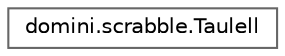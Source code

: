 digraph "Jerarquia Gràfica de la Classe"
{
 // INTERACTIVE_SVG=YES
 // LATEX_PDF_SIZE
  bgcolor="transparent";
  edge [fontname=Helvetica,fontsize=10,labelfontname=Helvetica,labelfontsize=10];
  node [fontname=Helvetica,fontsize=10,shape=box,height=0.2,width=0.4];
  rankdir="LR";
  Node0 [id="Node000000",label="domini.scrabble.Taulell",height=0.2,width=0.4,color="grey40", fillcolor="white", style="filled",URL="$classdomini_1_1scrabble_1_1_taulell.html",tooltip="Representa el Taulell d'Scrabble."];
}
